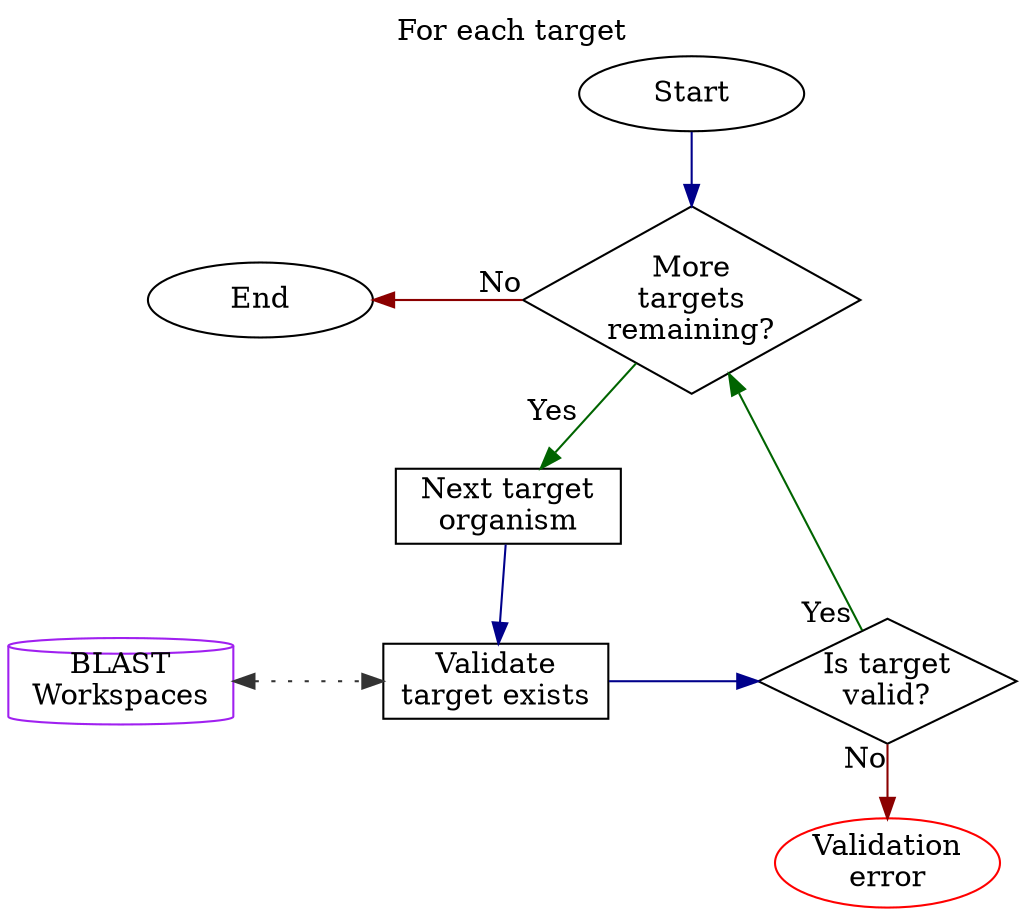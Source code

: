 digraph {
  graph [nodesep=1]
  node  [margin=0, shape=rect, width=1.5]
  edge  [color=darkblue]

  //
  // Nodes
  //

  Start [shape=oval]
  End   [shape=oval]
  Error [label="Validation\nerror", shape=oval, color=red]

  MoreTargetsRemaining [label="More\ntargets\nremaining?", shape=diamond]
  NextTargetOrg        [label="Next target\norganism"]
  ValidateTarget       [label="Validate\ntarget exists"]
  IsTargetValid        [label="Is target\nvalid?", shape=diamond]
  BlastDBFS            [label="BLAST\nWorkspaces", shape=cylinder, color=purple]

  //
  // Edges
  //

  Start                -> MoreTargetsRemaining
  End                  -> MoreTargetsRemaining [headlabel="No", dir=back, color=darkred]
  MoreTargetsRemaining -> NextTargetOrg        [taillabel="\nYes      ", color=darkgreen]
  NextTargetOrg        -> ValidateTarget
  BlastDBFS            -> ValidateTarget       [dir=both, style=dotted, color="#333333"]
  ValidateTarget       -> IsTargetValid
  IsTargetValid        -> Error                [taillabel="No", color=darkred]
  IsTargetValid        -> MoreTargetsRemaining [taillabel="Yes ", color=darkgreen]

  //
  // Formatting
  //
  {
    rank=same
    End
    MoreTargetsRemaining
  }
  {
    rank=same
    BlastDBFS
    ValidateTarget
    IsTargetValid
  }

  label="For each target"
  labelloc="t"
}